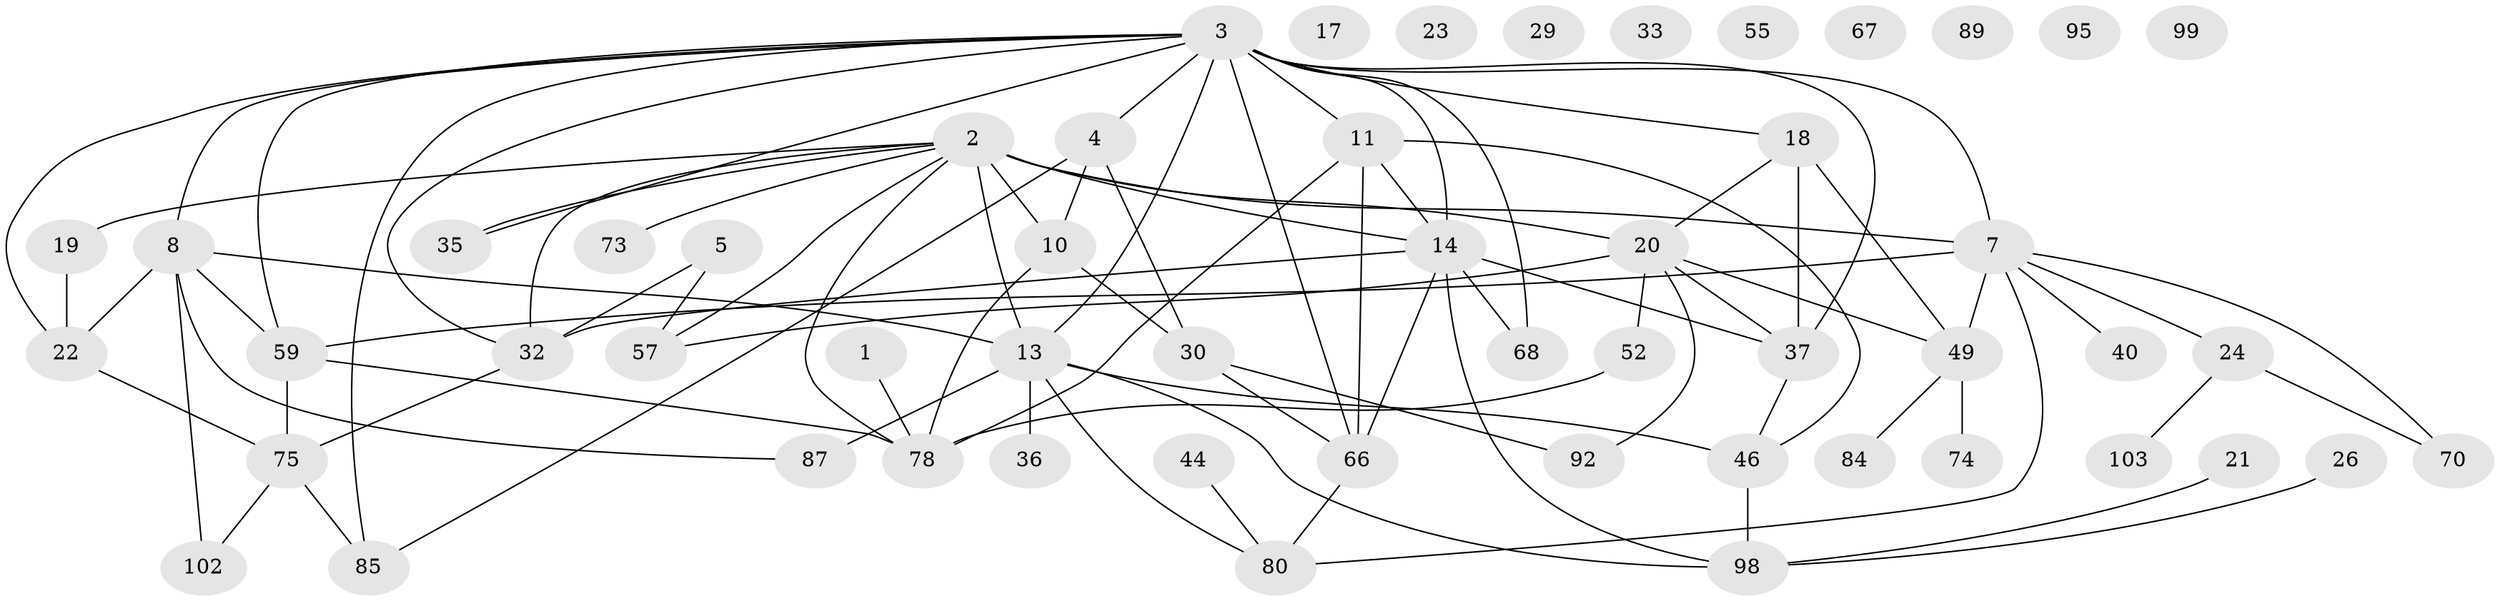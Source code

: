 // original degree distribution, {1: 0.1651376146788991, 3: 0.1926605504587156, 7: 0.01834862385321101, 4: 0.22018348623853212, 2: 0.2018348623853211, 5: 0.08256880733944955, 0: 0.08256880733944955, 6: 0.03669724770642202}
// Generated by graph-tools (version 1.1) at 2025/12/03/09/25 04:12:56]
// undirected, 54 vertices, 87 edges
graph export_dot {
graph [start="1"]
  node [color=gray90,style=filled];
  1;
  2 [super="+47+39"];
  3 [super="+45+12+51+9"];
  4 [super="+6+106"];
  5 [super="+25"];
  7 [super="+15"];
  8 [super="+60+31+97"];
  10 [super="+62+28"];
  11 [super="+27+88"];
  13 [super="+34"];
  14 [super="+53+100"];
  17;
  18 [super="+58"];
  19 [super="+63"];
  20 [super="+83+77"];
  21;
  22 [super="+101"];
  23;
  24;
  26;
  29;
  30 [super="+56"];
  32 [super="+42"];
  33;
  35;
  36;
  37 [super="+48+43"];
  40;
  44 [super="+91"];
  46 [super="+69"];
  49 [super="+50"];
  52 [super="+86"];
  55;
  57;
  59 [super="+61"];
  66 [super="+76"];
  67;
  68;
  70;
  73 [super="+96"];
  74;
  75 [super="+81"];
  78 [super="+94"];
  80 [super="+82"];
  84 [super="+105"];
  85;
  87;
  89;
  92;
  95;
  98;
  99;
  102;
  103 [super="+109"];
  1 -- 78;
  2 -- 32;
  2 -- 73;
  2 -- 10;
  2 -- 35;
  2 -- 13;
  2 -- 14 [weight=2];
  2 -- 19;
  2 -- 20 [weight=2];
  2 -- 57;
  2 -- 78;
  2 -- 7;
  3 -- 85;
  3 -- 18;
  3 -- 32;
  3 -- 4;
  3 -- 22;
  3 -- 68;
  3 -- 8;
  3 -- 35;
  3 -- 66;
  3 -- 37;
  3 -- 13;
  3 -- 14;
  3 -- 7 [weight=2];
  3 -- 11;
  3 -- 59;
  4 -- 10;
  4 -- 30;
  4 -- 85;
  5 -- 32 [weight=2];
  5 -- 57;
  7 -- 40;
  7 -- 59;
  7 -- 80;
  7 -- 49;
  7 -- 70;
  7 -- 24;
  8 -- 102;
  8 -- 87;
  8 -- 59;
  8 -- 13;
  8 -- 22;
  10 -- 30 [weight=2];
  10 -- 78;
  11 -- 66 [weight=2];
  11 -- 14;
  11 -- 46;
  11 -- 78;
  13 -- 98;
  13 -- 80;
  13 -- 36;
  13 -- 87;
  13 -- 46;
  14 -- 98;
  14 -- 32;
  14 -- 68;
  14 -- 37 [weight=2];
  14 -- 66;
  18 -- 37 [weight=2];
  18 -- 20;
  18 -- 49;
  19 -- 22;
  20 -- 49;
  20 -- 37;
  20 -- 52;
  20 -- 57;
  20 -- 92;
  21 -- 98;
  22 -- 75;
  24 -- 70;
  24 -- 103;
  26 -- 98;
  30 -- 66;
  30 -- 92;
  32 -- 75 [weight=2];
  37 -- 46 [weight=2];
  44 -- 80;
  46 -- 98;
  49 -- 84;
  49 -- 74;
  52 -- 78;
  59 -- 75;
  59 -- 78;
  66 -- 80;
  75 -- 85;
  75 -- 102;
}

